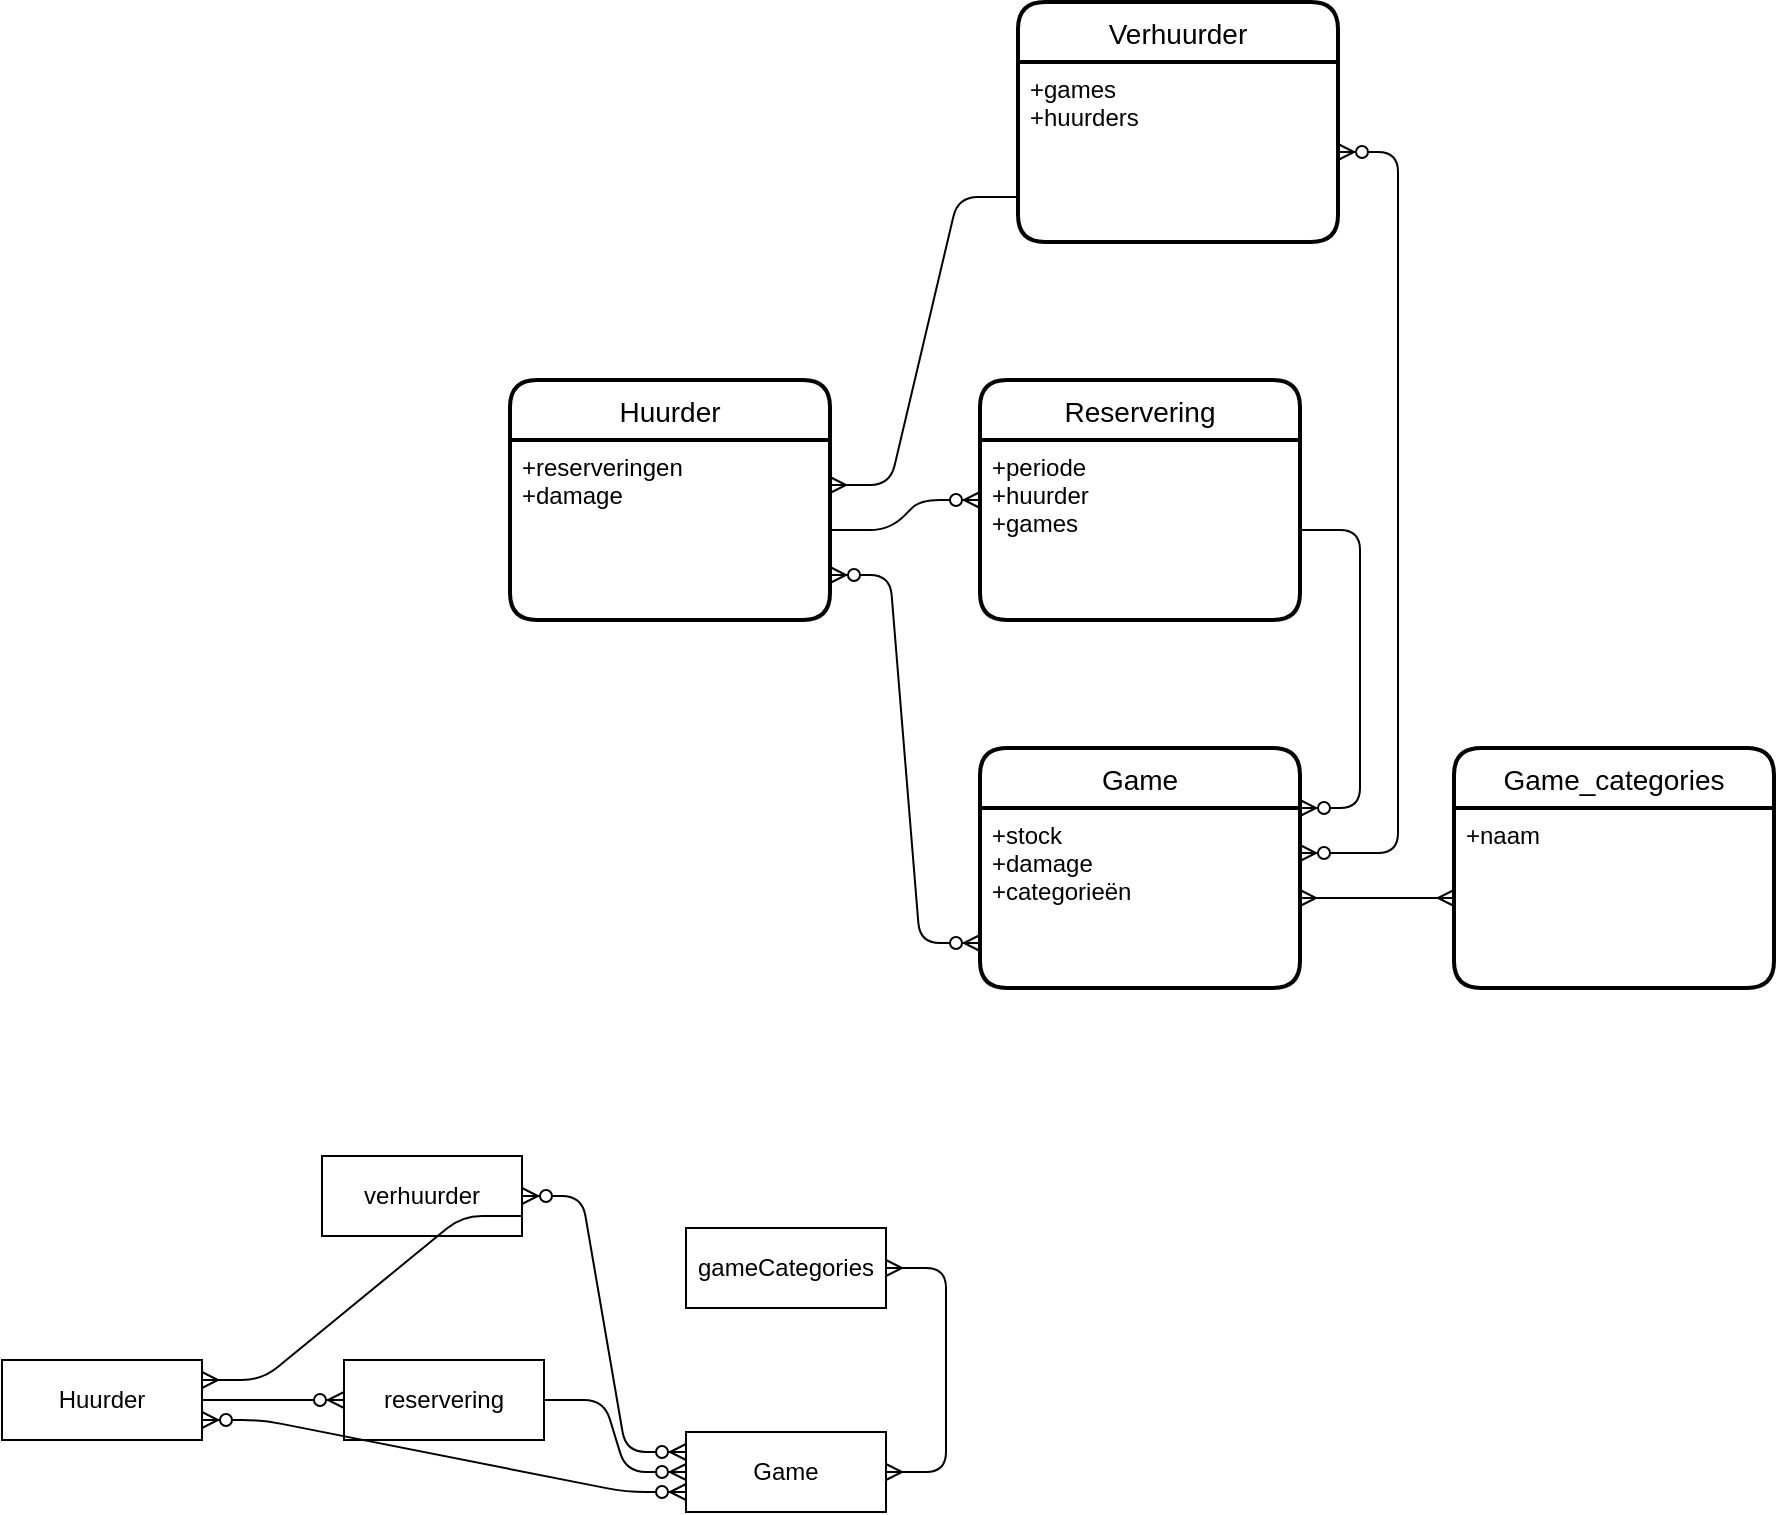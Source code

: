 <mxfile version="14.3.1" type="device"><diagram id="tfja5raIDSoFxbUejUgO" name="Page-1"><mxGraphModel dx="1186" dy="646" grid="0" gridSize="10" guides="1" tooltips="1" connect="1" arrows="1" fold="1" page="0" pageScale="1" pageWidth="827" pageHeight="1169" math="0" shadow="0"><root><mxCell id="0"/><mxCell id="1" parent="0"/><mxCell id="27wx8xkQeyU5nyBLtglS-4" value="Huurder" style="swimlane;childLayout=stackLayout;horizontal=1;startSize=30;horizontalStack=0;rounded=1;fontSize=14;fontStyle=0;strokeWidth=2;resizeParent=0;resizeLast=1;shadow=0;dashed=0;align=center;" vertex="1" parent="1"><mxGeometry x="300" y="334" width="160" height="120" as="geometry"/></mxCell><mxCell id="27wx8xkQeyU5nyBLtglS-5" value="+reserveringen&#10;+damage" style="align=left;strokeColor=none;fillColor=none;spacingLeft=4;fontSize=12;verticalAlign=top;resizable=0;rotatable=0;part=1;" vertex="1" parent="27wx8xkQeyU5nyBLtglS-4"><mxGeometry y="30" width="160" height="90" as="geometry"/></mxCell><mxCell id="27wx8xkQeyU5nyBLtglS-6" value="Game" style="swimlane;childLayout=stackLayout;horizontal=1;startSize=30;horizontalStack=0;rounded=1;fontSize=14;fontStyle=0;strokeWidth=2;resizeParent=0;resizeLast=1;shadow=0;dashed=0;align=center;" vertex="1" parent="1"><mxGeometry x="535" y="518" width="160" height="120" as="geometry"/></mxCell><mxCell id="27wx8xkQeyU5nyBLtglS-7" value="+stock&#10;+damage&#10;+categorieën" style="align=left;strokeColor=none;fillColor=none;spacingLeft=4;fontSize=12;verticalAlign=top;resizable=0;rotatable=0;part=1;" vertex="1" parent="27wx8xkQeyU5nyBLtglS-6"><mxGeometry y="30" width="160" height="90" as="geometry"/></mxCell><mxCell id="27wx8xkQeyU5nyBLtglS-8" value="Reservering" style="swimlane;childLayout=stackLayout;horizontal=1;startSize=30;horizontalStack=0;rounded=1;fontSize=14;fontStyle=0;strokeWidth=2;resizeParent=0;resizeLast=1;shadow=0;dashed=0;align=center;" vertex="1" parent="1"><mxGeometry x="535" y="334" width="160" height="120" as="geometry"/></mxCell><mxCell id="27wx8xkQeyU5nyBLtglS-9" value="+periode&#10;+huurder&#10;+games" style="align=left;strokeColor=none;fillColor=none;spacingLeft=4;fontSize=12;verticalAlign=top;resizable=0;rotatable=0;part=1;" vertex="1" parent="27wx8xkQeyU5nyBLtglS-8"><mxGeometry y="30" width="160" height="90" as="geometry"/></mxCell><mxCell id="27wx8xkQeyU5nyBLtglS-13" value="Verhuurder" style="swimlane;childLayout=stackLayout;horizontal=1;startSize=30;horizontalStack=0;rounded=1;fontSize=14;fontStyle=0;strokeWidth=2;resizeParent=0;resizeLast=1;shadow=0;dashed=0;align=center;" vertex="1" parent="1"><mxGeometry x="554" y="145" width="160" height="120" as="geometry"/></mxCell><mxCell id="27wx8xkQeyU5nyBLtglS-14" value="+games&#10;+huurders" style="align=left;strokeColor=none;fillColor=none;spacingLeft=4;fontSize=12;verticalAlign=top;resizable=0;rotatable=0;part=1;" vertex="1" parent="27wx8xkQeyU5nyBLtglS-13"><mxGeometry y="30" width="160" height="90" as="geometry"/></mxCell><mxCell id="27wx8xkQeyU5nyBLtglS-16" value="reservering" style="whiteSpace=wrap;html=1;align=center;" vertex="1" parent="1"><mxGeometry x="217" y="824" width="100" height="40" as="geometry"/></mxCell><mxCell id="27wx8xkQeyU5nyBLtglS-17" value="Huurder" style="whiteSpace=wrap;html=1;align=center;" vertex="1" parent="1"><mxGeometry x="46" y="824" width="100" height="40" as="geometry"/></mxCell><mxCell id="27wx8xkQeyU5nyBLtglS-18" value="verhuurder" style="whiteSpace=wrap;html=1;align=center;" vertex="1" parent="1"><mxGeometry x="206" y="722" width="100" height="40" as="geometry"/></mxCell><mxCell id="27wx8xkQeyU5nyBLtglS-19" value="Game" style="whiteSpace=wrap;html=1;align=center;" vertex="1" parent="1"><mxGeometry x="388" y="860" width="100" height="40" as="geometry"/></mxCell><mxCell id="27wx8xkQeyU5nyBLtglS-20" value="" style="edgeStyle=entityRelationEdgeStyle;fontSize=12;html=1;endArrow=ERzeroToMany;endFill=1;exitX=1;exitY=0.5;exitDx=0;exitDy=0;entryX=0;entryY=0.5;entryDx=0;entryDy=0;" edge="1" parent="1" source="27wx8xkQeyU5nyBLtglS-17" target="27wx8xkQeyU5nyBLtglS-16"><mxGeometry width="100" height="100" relative="1" as="geometry"><mxPoint x="182" y="936" as="sourcePoint"/><mxPoint x="282" y="836" as="targetPoint"/></mxGeometry></mxCell><mxCell id="27wx8xkQeyU5nyBLtglS-22" value="gameCategories" style="whiteSpace=wrap;html=1;align=center;" vertex="1" parent="1"><mxGeometry x="388" y="758" width="100" height="40" as="geometry"/></mxCell><mxCell id="27wx8xkQeyU5nyBLtglS-27" value="" style="edgeStyle=entityRelationEdgeStyle;fontSize=12;html=1;endArrow=ERmany;exitX=1;exitY=0.75;exitDx=0;exitDy=0;entryX=1;entryY=0.25;entryDx=0;entryDy=0;" edge="1" parent="1" source="27wx8xkQeyU5nyBLtglS-18" target="27wx8xkQeyU5nyBLtglS-17"><mxGeometry width="100" height="100" relative="1" as="geometry"><mxPoint x="366" y="929" as="sourcePoint"/><mxPoint x="466" y="829" as="targetPoint"/></mxGeometry></mxCell><mxCell id="27wx8xkQeyU5nyBLtglS-28" value="" style="edgeStyle=entityRelationEdgeStyle;fontSize=12;html=1;endArrow=ERzeroToMany;endFill=1;startArrow=ERzeroToMany;exitX=1;exitY=0.5;exitDx=0;exitDy=0;entryX=0;entryY=0.25;entryDx=0;entryDy=0;" edge="1" parent="1" source="27wx8xkQeyU5nyBLtglS-18" target="27wx8xkQeyU5nyBLtglS-19"><mxGeometry width="100" height="100" relative="1" as="geometry"><mxPoint x="366" y="929" as="sourcePoint"/><mxPoint x="466" y="829" as="targetPoint"/></mxGeometry></mxCell><mxCell id="27wx8xkQeyU5nyBLtglS-29" value="" style="edgeStyle=entityRelationEdgeStyle;fontSize=12;html=1;endArrow=ERzeroToMany;endFill=1;exitX=1;exitY=0.5;exitDx=0;exitDy=0;entryX=0;entryY=0.5;entryDx=0;entryDy=0;" edge="1" parent="1" source="27wx8xkQeyU5nyBLtglS-16" target="27wx8xkQeyU5nyBLtglS-19"><mxGeometry width="100" height="100" relative="1" as="geometry"><mxPoint x="369" y="905" as="sourcePoint"/><mxPoint x="469" y="805" as="targetPoint"/></mxGeometry></mxCell><mxCell id="27wx8xkQeyU5nyBLtglS-30" value="" style="edgeStyle=entityRelationEdgeStyle;fontSize=12;html=1;endArrow=ERmany;startArrow=ERmany;exitX=1;exitY=0.5;exitDx=0;exitDy=0;entryX=1;entryY=0.5;entryDx=0;entryDy=0;" edge="1" parent="1" source="27wx8xkQeyU5nyBLtglS-22" target="27wx8xkQeyU5nyBLtglS-19"><mxGeometry width="100" height="100" relative="1" as="geometry"><mxPoint x="438" y="923" as="sourcePoint"/><mxPoint x="538" y="823" as="targetPoint"/></mxGeometry></mxCell><mxCell id="27wx8xkQeyU5nyBLtglS-33" value="" style="edgeStyle=entityRelationEdgeStyle;fontSize=12;html=1;endArrow=ERzeroToMany;endFill=1;startArrow=ERzeroToMany;exitX=1;exitY=0.75;exitDx=0;exitDy=0;entryX=0;entryY=0.75;entryDx=0;entryDy=0;" edge="1" parent="1" source="27wx8xkQeyU5nyBLtglS-17" target="27wx8xkQeyU5nyBLtglS-19"><mxGeometry width="100" height="100" relative="1" as="geometry"><mxPoint x="423" y="885" as="sourcePoint"/><mxPoint x="523" y="785" as="targetPoint"/></mxGeometry></mxCell><mxCell id="27wx8xkQeyU5nyBLtglS-35" value="Game_categories" style="swimlane;childLayout=stackLayout;horizontal=1;startSize=30;horizontalStack=0;rounded=1;fontSize=14;fontStyle=0;strokeWidth=2;resizeParent=0;resizeLast=1;shadow=0;dashed=0;align=center;" vertex="1" parent="1"><mxGeometry x="772" y="518" width="160" height="120" as="geometry"/></mxCell><mxCell id="27wx8xkQeyU5nyBLtglS-36" value="+naam" style="align=left;strokeColor=none;fillColor=none;spacingLeft=4;fontSize=12;verticalAlign=top;resizable=0;rotatable=0;part=1;" vertex="1" parent="27wx8xkQeyU5nyBLtglS-35"><mxGeometry y="30" width="160" height="90" as="geometry"/></mxCell><mxCell id="27wx8xkQeyU5nyBLtglS-37" value="" style="edgeStyle=entityRelationEdgeStyle;fontSize=12;html=1;endArrow=ERmany;exitX=0;exitY=0.75;exitDx=0;exitDy=0;entryX=1;entryY=0.25;entryDx=0;entryDy=0;" edge="1" parent="1" source="27wx8xkQeyU5nyBLtglS-14" target="27wx8xkQeyU5nyBLtglS-5"><mxGeometry width="100" height="100" relative="1" as="geometry"><mxPoint x="285" y="228" as="sourcePoint"/><mxPoint x="125" y="310" as="targetPoint"/></mxGeometry></mxCell><mxCell id="27wx8xkQeyU5nyBLtglS-38" value="" style="edgeStyle=entityRelationEdgeStyle;fontSize=12;html=1;endArrow=ERzeroToMany;endFill=1;exitX=1;exitY=0.5;exitDx=0;exitDy=0;entryX=0;entryY=0.5;entryDx=0;entryDy=0;" edge="1" parent="1" source="27wx8xkQeyU5nyBLtglS-5" target="27wx8xkQeyU5nyBLtglS-8"><mxGeometry width="100" height="100" relative="1" as="geometry"><mxPoint x="467" y="411" as="sourcePoint"/><mxPoint x="538" y="411" as="targetPoint"/></mxGeometry></mxCell><mxCell id="27wx8xkQeyU5nyBLtglS-39" value="" style="edgeStyle=entityRelationEdgeStyle;fontSize=12;html=1;endArrow=ERzeroToMany;endFill=1;startArrow=ERzeroToMany;exitX=1;exitY=0.75;exitDx=0;exitDy=0;entryX=0;entryY=0.75;entryDx=0;entryDy=0;" edge="1" parent="1" source="27wx8xkQeyU5nyBLtglS-5" target="27wx8xkQeyU5nyBLtglS-7"><mxGeometry width="100" height="100" relative="1" as="geometry"><mxPoint x="471" y="495" as="sourcePoint"/><mxPoint x="713" y="531" as="targetPoint"/></mxGeometry></mxCell><mxCell id="27wx8xkQeyU5nyBLtglS-40" value="" style="edgeStyle=entityRelationEdgeStyle;fontSize=12;html=1;endArrow=ERzeroToMany;endFill=1;exitX=1;exitY=0.5;exitDx=0;exitDy=0;entryX=1;entryY=0.25;entryDx=0;entryDy=0;" edge="1" parent="1" source="27wx8xkQeyU5nyBLtglS-9" target="27wx8xkQeyU5nyBLtglS-6"><mxGeometry width="100" height="100" relative="1" as="geometry"><mxPoint x="741" y="412" as="sourcePoint"/><mxPoint x="844" y="559" as="targetPoint"/></mxGeometry></mxCell><mxCell id="27wx8xkQeyU5nyBLtglS-41" value="" style="edgeStyle=entityRelationEdgeStyle;fontSize=12;html=1;endArrow=ERzeroToMany;endFill=1;startArrow=ERzeroToMany;entryX=1;entryY=0.25;entryDx=0;entryDy=0;" edge="1" parent="1" source="27wx8xkQeyU5nyBLtglS-14" target="27wx8xkQeyU5nyBLtglS-7"><mxGeometry width="100" height="100" relative="1" as="geometry"><mxPoint x="761" y="404" as="sourcePoint"/><mxPoint x="843" y="532" as="targetPoint"/></mxGeometry></mxCell><mxCell id="27wx8xkQeyU5nyBLtglS-42" value="" style="edgeStyle=entityRelationEdgeStyle;fontSize=12;html=1;endArrow=ERmany;startArrow=ERmany;exitX=0;exitY=0.5;exitDx=0;exitDy=0;" edge="1" parent="1" source="27wx8xkQeyU5nyBLtglS-36" target="27wx8xkQeyU5nyBLtglS-7"><mxGeometry width="100" height="100" relative="1" as="geometry"><mxPoint x="784" y="660" as="sourcePoint"/><mxPoint x="784" y="762" as="targetPoint"/></mxGeometry></mxCell></root></mxGraphModel></diagram></mxfile>